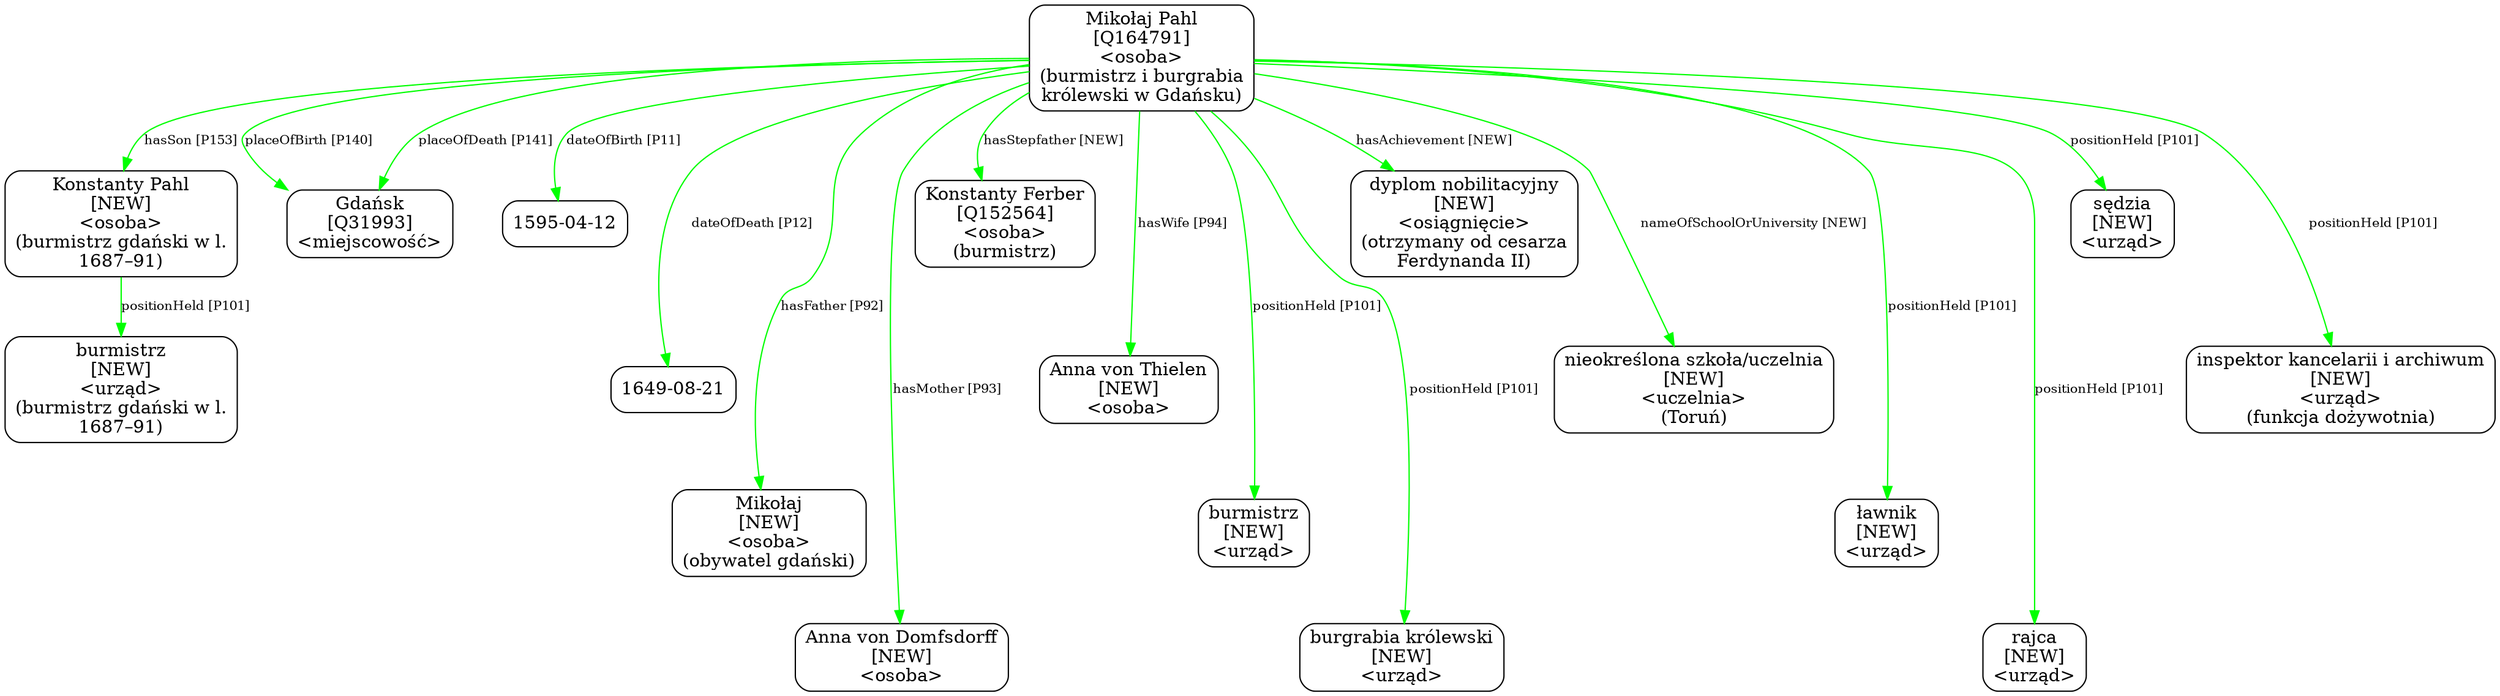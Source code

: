 digraph {
	node [shape=box,
		style=rounded
	];
	edge [fontsize=10];
	"Mikołaj Pahl
[Q164791]
<osoba>
(burmistrz i burgrabia
królewski w Gdańsku)"	[color=black,
		label="Mikołaj Pahl
[Q164791]
<osoba>
(burmistrz i burgrabia
królewski w Gdańsku)"];
	"Konstanty Pahl
[NEW]
<osoba>
(burmistrz gdański w l.
1687–91)"	[color=black,
		label="Konstanty Pahl
[NEW]
<osoba>
(burmistrz gdański w l.
1687–91)"];
	"Mikołaj Pahl
[Q164791]
<osoba>
(burmistrz i burgrabia
królewski w Gdańsku)" -> "Konstanty Pahl
[NEW]
<osoba>
(burmistrz gdański w l.
1687–91)"	[color=green,
		label="hasSon [P153]"];
	"Mikołaj Pahl
[Q164791]
<osoba>
(burmistrz i burgrabia
królewski w Gdańsku)" -> "Gdańsk
[Q31993]
<miejscowość>"	[color=green,
		label="placeOfBirth [P140]"];
	"Mikołaj Pahl
[Q164791]
<osoba>
(burmistrz i burgrabia
królewski w Gdańsku)" -> "Gdańsk
[Q31993]
<miejscowość>"	[color=green,
		label="placeOfDeath [P141]"];
	"Mikołaj Pahl
[Q164791]
<osoba>
(burmistrz i burgrabia
królewski w Gdańsku)" -> "1595-04-12"	[color=green,
		label="dateOfBirth [P11]",
		minlen=1];
	"Mikołaj Pahl
[Q164791]
<osoba>
(burmistrz i burgrabia
królewski w Gdańsku)" -> "1649-08-21"	[color=green,
		label="dateOfDeath [P12]",
		minlen=2];
	"Mikołaj Pahl
[Q164791]
<osoba>
(burmistrz i burgrabia
królewski w Gdańsku)" -> "Mikołaj
[NEW]
<osoba>
(obywatel gdański)"	[color=green,
		label="hasFather [P92]",
		minlen=3];
	"Mikołaj Pahl
[Q164791]
<osoba>
(burmistrz i burgrabia
królewski w Gdańsku)" -> "Anna von Domfsdorff
[NEW]
<osoba>"	[color=green,
		label="hasMother [P93]",
		minlen=4];
	"Mikołaj Pahl
[Q164791]
<osoba>
(burmistrz i burgrabia
królewski w Gdańsku)" -> "Konstanty Ferber
[Q152564]
<osoba>
(burmistrz)"	[color=green,
		label="hasStepfather [NEW]",
		minlen=1];
	"Mikołaj Pahl
[Q164791]
<osoba>
(burmistrz i burgrabia
królewski w Gdańsku)" -> "Anna von Thielen
[NEW]
<osoba>"	[color=green,
		label="hasWife [P94]",
		minlen=2];
	"Mikołaj Pahl
[Q164791]
<osoba>
(burmistrz i burgrabia
królewski w Gdańsku)" -> "burmistrz
[NEW]
<urząd>"	[color=green,
		label="positionHeld [P101]",
		minlen=3];
	"Mikołaj Pahl
[Q164791]
<osoba>
(burmistrz i burgrabia
królewski w Gdańsku)" -> "burgrabia królewski
[NEW]
<urząd>"	[color=green,
		label="positionHeld [P101]",
		minlen=4];
	"Mikołaj Pahl
[Q164791]
<osoba>
(burmistrz i burgrabia
królewski w Gdańsku)" -> "dyplom nobilitacyjny
[NEW]
<osiągnięcie>
(otrzymany od cesarza
Ferdynanda II)"	[color=green,
		label="hasAchievement [NEW]",
		minlen=1];
	"Mikołaj Pahl
[Q164791]
<osoba>
(burmistrz i burgrabia
królewski w Gdańsku)" -> "nieokreślona szkoła/uczelnia
[NEW]
<uczelnia>
(Toruń)"	[color=green,
		label="nameOfSchoolOrUniversity [NEW]",
		minlen=2];
	"Mikołaj Pahl
[Q164791]
<osoba>
(burmistrz i burgrabia
królewski w Gdańsku)" -> "ławnik
[NEW]
<urząd>"	[color=green,
		label="positionHeld [P101]",
		minlen=3];
	"Mikołaj Pahl
[Q164791]
<osoba>
(burmistrz i burgrabia
królewski w Gdańsku)" -> "rajca
[NEW]
<urząd>"	[color=green,
		label="positionHeld [P101]",
		minlen=4];
	"Mikołaj Pahl
[Q164791]
<osoba>
(burmistrz i burgrabia
królewski w Gdańsku)" -> "sędzia
[NEW]
<urząd>"	[color=green,
		label="positionHeld [P101]",
		minlen=1];
	"Mikołaj Pahl
[Q164791]
<osoba>
(burmistrz i burgrabia
królewski w Gdańsku)" -> "inspektor kancelarii i archiwum
[NEW]
<urząd>
(funkcja dożywotnia)"	[color=green,
		label="positionHeld [P101]",
		minlen=2];
	"Konstanty Pahl
[NEW]
<osoba>
(burmistrz gdański w l.
1687–91)" -> "burmistrz
[NEW]
<urząd>
(burmistrz gdański w l.
1687–91)"	[color=green,
		label="positionHeld [P101]",
		minlen=1];
}
